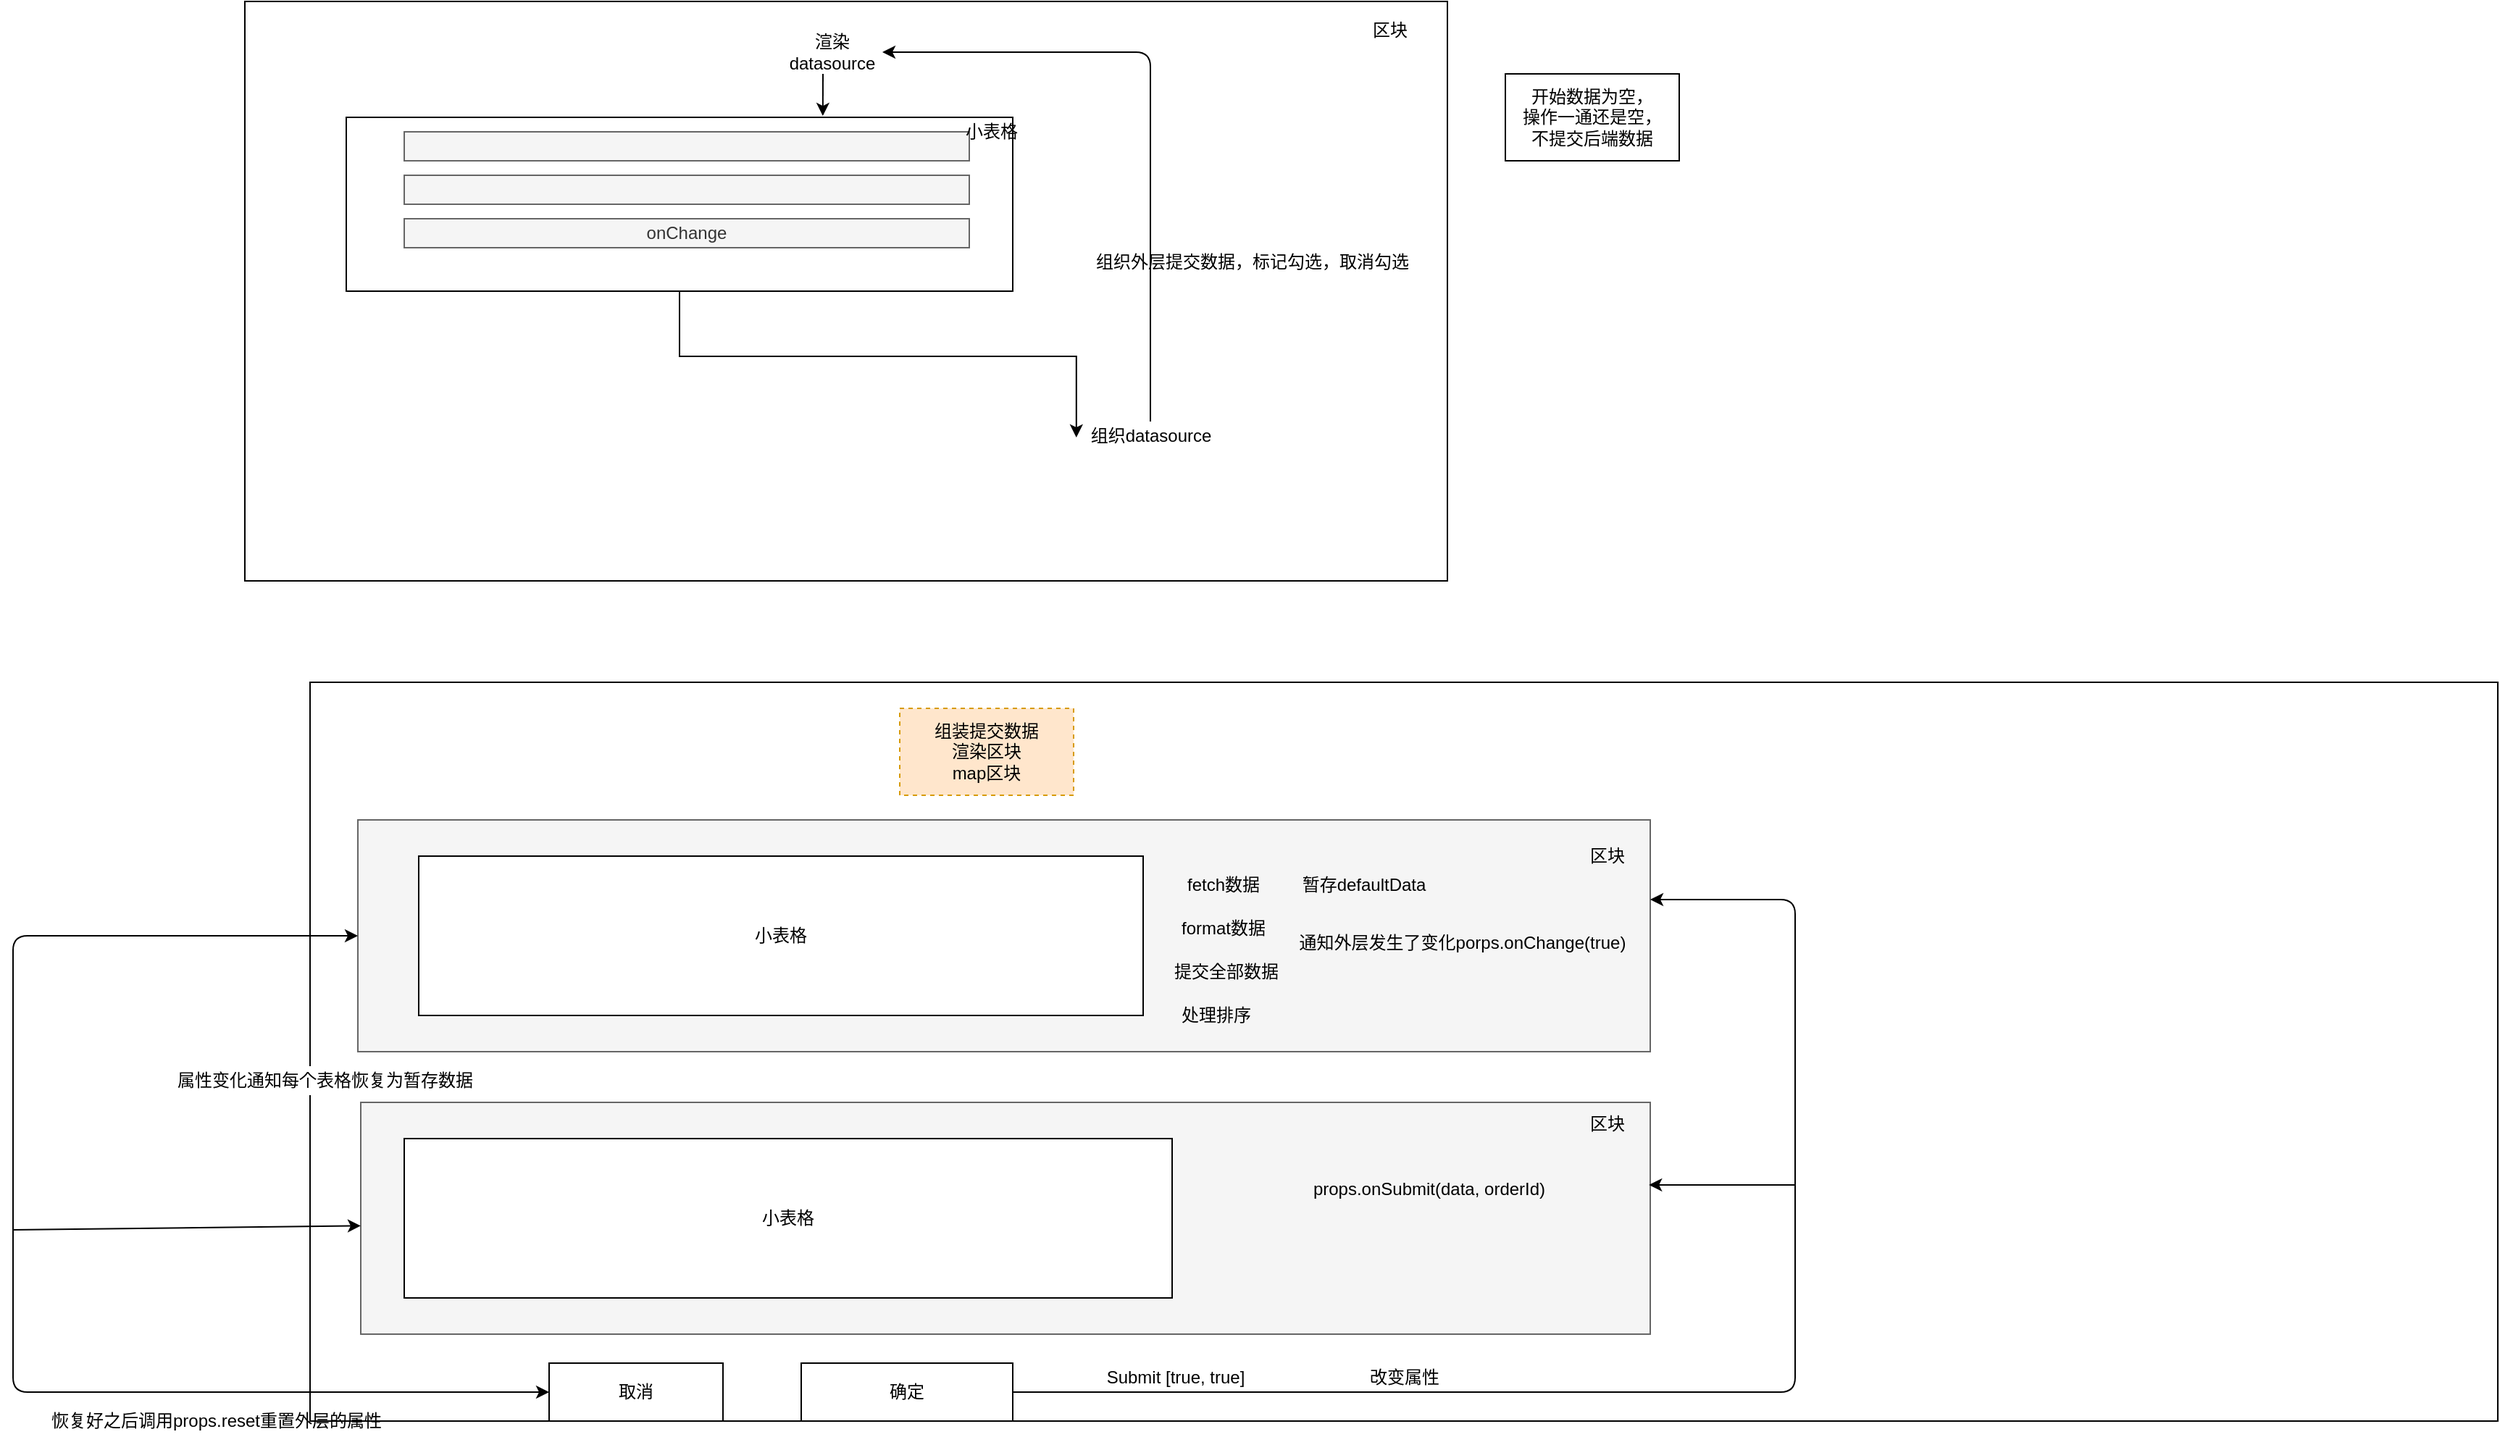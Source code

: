 <mxfile version="14.6.5" type="github">
  <diagram id="aLa3FHg2r4vYx-vsww85" name="Page-1">
    <mxGraphModel dx="2253" dy="794" grid="1" gridSize="10" guides="1" tooltips="1" connect="1" arrows="1" fold="1" page="1" pageScale="1" pageWidth="827" pageHeight="1169" math="0" shadow="0">
      <root>
        <mxCell id="0" />
        <mxCell id="1" parent="0" />
        <mxCell id="L-b4eYi8AkZmki4z9Wjc-21" value="" style="rounded=0;whiteSpace=wrap;html=1;" parent="1" vertex="1">
          <mxGeometry x="30" y="140" width="830" height="400" as="geometry" />
        </mxCell>
        <mxCell id="XcSG3mJqiO2_OLah6neF-34" style="edgeStyle=orthogonalEdgeStyle;rounded=0;orthogonalLoop=1;jettySize=auto;html=1;exitX=0.5;exitY=1;exitDx=0;exitDy=0;entryX=-0.011;entryY=0.55;entryDx=0;entryDy=0;entryPerimeter=0;" edge="1" parent="1" source="L-b4eYi8AkZmki4z9Wjc-11" target="XcSG3mJqiO2_OLah6neF-35">
          <mxGeometry relative="1" as="geometry" />
        </mxCell>
        <mxCell id="L-b4eYi8AkZmki4z9Wjc-11" value="" style="rounded=0;whiteSpace=wrap;html=1;" parent="1" vertex="1">
          <mxGeometry x="100" y="220" width="460" height="120" as="geometry" />
        </mxCell>
        <mxCell id="L-b4eYi8AkZmki4z9Wjc-12" value="" style="rounded=0;whiteSpace=wrap;html=1;fillColor=#f5f5f5;strokeColor=#666666;fontColor=#333333;" parent="1" vertex="1">
          <mxGeometry x="140" y="230" width="390" height="20" as="geometry" />
        </mxCell>
        <mxCell id="L-b4eYi8AkZmki4z9Wjc-13" value="" style="rounded=0;whiteSpace=wrap;html=1;fillColor=#f5f5f5;strokeColor=#666666;fontColor=#333333;" parent="1" vertex="1">
          <mxGeometry x="140" y="260" width="390" height="20" as="geometry" />
        </mxCell>
        <mxCell id="L-b4eYi8AkZmki4z9Wjc-14" value="onChange" style="rounded=0;whiteSpace=wrap;html=1;fillColor=#f5f5f5;strokeColor=#666666;fontColor=#333333;" parent="1" vertex="1">
          <mxGeometry x="140" y="290" width="390" height="20" as="geometry" />
        </mxCell>
        <mxCell id="L-b4eYi8AkZmki4z9Wjc-18" value="" style="endArrow=classic;html=1;entryX=0.526;entryY=-0.027;entryDx=0;entryDy=0;entryPerimeter=0;" parent="1" edge="1">
          <mxGeometry width="50" height="50" relative="1" as="geometry">
            <mxPoint x="429" y="190" as="sourcePoint" />
            <mxPoint x="428.916" y="219.03" as="targetPoint" />
          </mxGeometry>
        </mxCell>
        <mxCell id="L-b4eYi8AkZmki4z9Wjc-19" value="渲染&lt;br&gt;datasource" style="text;html=1;align=center;verticalAlign=middle;resizable=0;points=[];autosize=1;strokeColor=none;" parent="1" vertex="1">
          <mxGeometry x="400" y="160" width="70" height="30" as="geometry" />
        </mxCell>
        <mxCell id="L-b4eYi8AkZmki4z9Wjc-22" value="组织外层提交数据，标记勾选，取消勾选" style="text;html=1;align=center;verticalAlign=middle;resizable=0;points=[];autosize=1;strokeColor=none;" parent="1" vertex="1">
          <mxGeometry x="610" y="310" width="230" height="20" as="geometry" />
        </mxCell>
        <mxCell id="XcSG3mJqiO2_OLah6neF-1" value="开始数据为空，&lt;br&gt;操作一通还是空，&lt;br&gt;不提交后端数据" style="rounded=0;whiteSpace=wrap;html=1;" vertex="1" parent="1">
          <mxGeometry x="900" y="190" width="120" height="60" as="geometry" />
        </mxCell>
        <mxCell id="XcSG3mJqiO2_OLah6neF-2" value="小表格" style="text;html=1;align=center;verticalAlign=middle;resizable=0;points=[];autosize=1;strokeColor=none;" vertex="1" parent="1">
          <mxGeometry x="520" y="220" width="50" height="20" as="geometry" />
        </mxCell>
        <mxCell id="XcSG3mJqiO2_OLah6neF-3" value="" style="rounded=0;whiteSpace=wrap;html=1;" vertex="1" parent="1">
          <mxGeometry x="75" y="610" width="1510" height="510" as="geometry" />
        </mxCell>
        <mxCell id="XcSG3mJqiO2_OLah6neF-4" value="" style="rounded=0;whiteSpace=wrap;html=1;fillColor=#f5f5f5;strokeColor=#666666;fontColor=#333333;" vertex="1" parent="1">
          <mxGeometry x="108" y="705" width="892" height="160" as="geometry" />
        </mxCell>
        <mxCell id="XcSG3mJqiO2_OLah6neF-5" value="" style="rounded=0;whiteSpace=wrap;html=1;fillColor=#f5f5f5;strokeColor=#666666;fontColor=#333333;" vertex="1" parent="1">
          <mxGeometry x="110" y="900" width="890" height="160" as="geometry" />
        </mxCell>
        <mxCell id="XcSG3mJqiO2_OLah6neF-7" value="小表格" style="rounded=0;whiteSpace=wrap;html=1;" vertex="1" parent="1">
          <mxGeometry x="150" y="730" width="500" height="110" as="geometry" />
        </mxCell>
        <mxCell id="XcSG3mJqiO2_OLah6neF-8" value="区块" style="text;html=1;align=center;verticalAlign=middle;resizable=0;points=[];autosize=1;strokeColor=none;" vertex="1" parent="1">
          <mxGeometry x="950" y="720" width="40" height="20" as="geometry" />
        </mxCell>
        <mxCell id="XcSG3mJqiO2_OLah6neF-9" value="取消" style="rounded=0;whiteSpace=wrap;html=1;" vertex="1" parent="1">
          <mxGeometry x="240" y="1080" width="120" height="40" as="geometry" />
        </mxCell>
        <mxCell id="XcSG3mJqiO2_OLah6neF-10" value="确定" style="rounded=0;whiteSpace=wrap;html=1;" vertex="1" parent="1">
          <mxGeometry x="414" y="1080" width="146" height="40" as="geometry" />
        </mxCell>
        <mxCell id="XcSG3mJqiO2_OLah6neF-11" value="小表格" style="rounded=0;whiteSpace=wrap;html=1;" vertex="1" parent="1">
          <mxGeometry x="140" y="925" width="530" height="110" as="geometry" />
        </mxCell>
        <mxCell id="XcSG3mJqiO2_OLah6neF-12" value="区块" style="text;html=1;align=center;verticalAlign=middle;resizable=0;points=[];autosize=1;strokeColor=none;" vertex="1" parent="1">
          <mxGeometry x="950" y="905" width="40" height="20" as="geometry" />
        </mxCell>
        <mxCell id="XcSG3mJqiO2_OLah6neF-15" value="fetch数据" style="text;html=1;align=center;verticalAlign=middle;resizable=0;points=[];autosize=1;strokeColor=none;" vertex="1" parent="1">
          <mxGeometry x="670" y="740" width="70" height="20" as="geometry" />
        </mxCell>
        <mxCell id="L-b4eYi8AkZmki4z9Wjc-27" value="" style="endArrow=classic;startArrow=classic;html=1;entryX=0;entryY=0.5;entryDx=0;entryDy=0;" parent="1" target="XcSG3mJqiO2_OLah6neF-9" edge="1" source="XcSG3mJqiO2_OLah6neF-4">
          <mxGeometry width="50" height="50" relative="1" as="geometry">
            <mxPoint x="140" y="760" as="sourcePoint" />
            <mxPoint x="90" y="1060" as="targetPoint" />
            <Array as="points">
              <mxPoint x="-130" y="785" />
              <mxPoint x="-130" y="960" />
              <mxPoint x="-130" y="1100" />
            </Array>
          </mxGeometry>
        </mxCell>
        <mxCell id="XcSG3mJqiO2_OLah6neF-18" value="属性变化通知每个表格恢复为暂存数据" style="text;html=1;align=center;verticalAlign=middle;resizable=0;points=[];autosize=1;strokeColor=none;fillColor=#ffffff;" vertex="1" parent="1">
          <mxGeometry x="-25" y="875" width="220" height="20" as="geometry" />
        </mxCell>
        <mxCell id="XcSG3mJqiO2_OLah6neF-20" value="" style="endArrow=classic;html=1;" edge="1" parent="1" target="XcSG3mJqiO2_OLah6neF-5">
          <mxGeometry width="50" height="50" relative="1" as="geometry">
            <mxPoint x="-130" y="988" as="sourcePoint" />
            <mxPoint x="60" y="950" as="targetPoint" />
          </mxGeometry>
        </mxCell>
        <mxCell id="XcSG3mJqiO2_OLah6neF-21" value="format数据" style="text;html=1;align=center;verticalAlign=middle;resizable=0;points=[];autosize=1;strokeColor=none;" vertex="1" parent="1">
          <mxGeometry x="670" y="770" width="70" height="20" as="geometry" />
        </mxCell>
        <mxCell id="XcSG3mJqiO2_OLah6neF-22" value="提交全部数据" style="text;html=1;align=center;verticalAlign=middle;resizable=0;points=[];autosize=1;strokeColor=none;" vertex="1" parent="1">
          <mxGeometry x="662" y="800" width="90" height="20" as="geometry" />
        </mxCell>
        <mxCell id="XcSG3mJqiO2_OLah6neF-23" value="暂存defaultData" style="text;html=1;align=center;verticalAlign=middle;resizable=0;points=[];autosize=1;strokeColor=none;" vertex="1" parent="1">
          <mxGeometry x="752" y="740" width="100" height="20" as="geometry" />
        </mxCell>
        <mxCell id="XcSG3mJqiO2_OLah6neF-32" value="处理排序" style="text;html=1;align=center;verticalAlign=middle;resizable=0;points=[];autosize=1;strokeColor=none;" vertex="1" parent="1">
          <mxGeometry x="670" y="830" width="60" height="20" as="geometry" />
        </mxCell>
        <mxCell id="XcSG3mJqiO2_OLah6neF-33" value="通知外层发生了变化porps.onChange(true)" style="text;html=1;align=center;verticalAlign=middle;resizable=0;points=[];autosize=1;strokeColor=none;" vertex="1" parent="1">
          <mxGeometry x="750" y="780" width="240" height="20" as="geometry" />
        </mxCell>
        <mxCell id="XcSG3mJqiO2_OLah6neF-35" value="组织datasource" style="text;html=1;align=center;verticalAlign=middle;resizable=0;points=[];autosize=1;strokeColor=none;" vertex="1" parent="1">
          <mxGeometry x="605" y="430" width="100" height="20" as="geometry" />
        </mxCell>
        <mxCell id="XcSG3mJqiO2_OLah6neF-36" value="" style="endArrow=classic;html=1;" edge="1" parent="1" target="L-b4eYi8AkZmki4z9Wjc-19">
          <mxGeometry width="50" height="50" relative="1" as="geometry">
            <mxPoint x="655" y="430" as="sourcePoint" />
            <mxPoint x="705" y="380" as="targetPoint" />
            <Array as="points">
              <mxPoint x="655" y="175" />
            </Array>
          </mxGeometry>
        </mxCell>
        <mxCell id="XcSG3mJqiO2_OLah6neF-37" value="区块" style="text;html=1;align=center;verticalAlign=middle;resizable=0;points=[];autosize=1;strokeColor=none;" vertex="1" parent="1">
          <mxGeometry x="800" y="150" width="40" height="20" as="geometry" />
        </mxCell>
        <mxCell id="XcSG3mJqiO2_OLah6neF-39" value="恢复好之后调用props.reset重置外层的属性" style="text;html=1;align=center;verticalAlign=middle;resizable=0;points=[];autosize=1;strokeColor=none;" vertex="1" parent="1">
          <mxGeometry x="-110" y="1110" width="240" height="20" as="geometry" />
        </mxCell>
        <mxCell id="XcSG3mJqiO2_OLah6neF-41" value="" style="endArrow=classic;html=1;" edge="1" parent="1">
          <mxGeometry width="50" height="50" relative="1" as="geometry">
            <mxPoint x="560" y="1100" as="sourcePoint" />
            <mxPoint x="1000" y="760" as="targetPoint" />
            <Array as="points">
              <mxPoint x="1100" y="1100" />
              <mxPoint x="1100" y="910" />
              <mxPoint x="1100" y="760" />
              <mxPoint x="1000" y="760" />
            </Array>
          </mxGeometry>
        </mxCell>
        <mxCell id="XcSG3mJqiO2_OLah6neF-42" value="" style="endArrow=classic;html=1;entryX=0.999;entryY=0.356;entryDx=0;entryDy=0;entryPerimeter=0;" edge="1" parent="1" target="XcSG3mJqiO2_OLah6neF-5">
          <mxGeometry width="50" height="50" relative="1" as="geometry">
            <mxPoint x="1100" y="957" as="sourcePoint" />
            <mxPoint x="1110" y="905" as="targetPoint" />
          </mxGeometry>
        </mxCell>
        <mxCell id="XcSG3mJqiO2_OLah6neF-43" value="Submit [true, true]" style="text;html=1;align=center;verticalAlign=middle;resizable=0;points=[];autosize=1;strokeColor=none;" vertex="1" parent="1">
          <mxGeometry x="617" y="1080" width="110" height="20" as="geometry" />
        </mxCell>
        <mxCell id="XcSG3mJqiO2_OLah6neF-44" value="改变属性" style="text;html=1;align=center;verticalAlign=middle;resizable=0;points=[];autosize=1;strokeColor=none;" vertex="1" parent="1">
          <mxGeometry x="800" y="1080" width="60" height="20" as="geometry" />
        </mxCell>
        <mxCell id="XcSG3mJqiO2_OLah6neF-45" value="props.onSubmit(data, orderId)" style="text;html=1;align=center;verticalAlign=middle;resizable=0;points=[];autosize=1;strokeColor=none;" vertex="1" parent="1">
          <mxGeometry x="757" y="950" width="180" height="20" as="geometry" />
        </mxCell>
        <mxCell id="XcSG3mJqiO2_OLah6neF-46" value="组装提交数据&lt;br&gt;&lt;span&gt;渲染区块&lt;br&gt;map区块&lt;/span&gt;" style="rounded=0;whiteSpace=wrap;html=1;dashed=1;fillColor=#ffe6cc;strokeColor=#d79b00;" vertex="1" parent="1">
          <mxGeometry x="482" y="628" width="120" height="60" as="geometry" />
        </mxCell>
      </root>
    </mxGraphModel>
  </diagram>
</mxfile>
